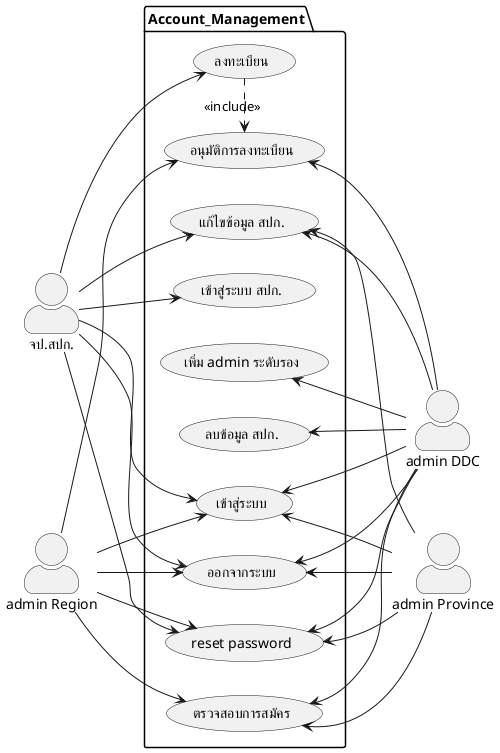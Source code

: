 @startuml occeval
left to right direction
skinparam actorStyle awesome
:จป.สปก.: as S 
:admin DDC: as A
:admin Region: as R
:admin Province: as P

package Account_Management {
  (ลงทะเบียน) as A1
  (เข้าสู่ระบบ) as A2
  (เข้าสู่ระบบ สปก.) as A3
  (ออกจากระบบ) as A4
  (อนุมัติการลงทะเบียน) as A5
  (reset password) as A6
  (แก้ไขข้อมูล สปก.) as A7
  (ลบข้อมูล สปก.) as A8
  (เพิ่ม admin ระดับรอง) as A9
  (ตรวจสอบการสมัคร) as A10
}

S --> A1
S --> A2
S --> A3
S --> A4
S --> A6
S --> A7

A -up-> A2
A -up-> A4
A -up-> A8
A -up-> A6
A -up-> A9
A -up-> A5
A -up-> A7
A -up-> A10

R -down-> A2
R -down-> A4
R -down-> A6
R -down-> A5
R -down-> A10

P -up-> A2
P -up-> A4
P -up-> A6
P -up-> A7
P -up-> A10

A1 .> A5 : <<include>>


newpage

left to right direction
skinparam actorStyle awesome
:จป.สปก.: as S 
:admin DDC: as A
package adminRegion {
  :admin Region[อนามัย, จิต]: as R
  :admin Region[สคร.]: as RO
}

:admin Province: as P

package Evalution {
  (ยืนยันการเข้าร่วมโครงการ) as E1
  (ทำแบบประเมินตนเอง) as E2
  (แนบไฟล์หลักฐาน) as E3
  (แก้ไขแบบประเมินตนเอง) as E4
  (แก้ไขหลักฐาน) as E5
  (ประเมินสปก.) as E6
  (ยืนยันผลการประเมินของ สปก.) as E7
  (reject ผลการประเมินของ สปก.) as E8
}

S --> E1
S --> E2
S --> E3
S --> E4
S -->E5

RO --> E6
RO --> E7
RO --> E8

R --> E6

E6 .up.> E7 : <<extends>>
E6 .up.> E8 : <<extends>>
E8 .up.> E5 : <<include>>
E8 .up.> E4 : <<include>>

newpage

left to right direction
skinparam actorStyle awesome
:จป.สปก.: as S 
:admin DDC: as A
:admin Region: as R
:admin Province: as P

package Reports {
  (Dashboard?) as R1
  (ดูผลคะแนนของสปก. ในปีปัจจุบันและย้อนหลัง) as R2
  (ดู report ผลคะแนนล่าสุดของตนเอง) as R3
  (ดู report ผลคะแนนย้อนหลังของตนเอง) as R4
  (สรุปประจำปี มอบโล่) as R5
}

S -up-> R3
S -up-> R4

A -up-> R5
A -up-> R2
A -up-> R1

R -down-> R1

P -down-> R1
P -down-> R2




@enduml